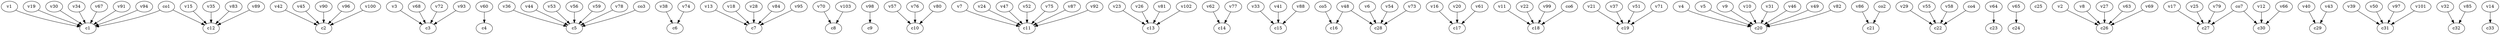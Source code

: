 strict digraph  {
c1;
c2;
c3;
c4;
c5;
c6;
c7;
c8;
c9;
c10;
c11;
c12;
c13;
c14;
c15;
c16;
c17;
c18;
c19;
c20;
c21;
c22;
c23;
c24;
c25;
c26;
c27;
c28;
c29;
c30;
c31;
c32;
c33;
v1;
v2;
v3;
v4;
v5;
v6;
v7;
v8;
v9;
v10;
v11;
v12;
v13;
v14;
v15;
v16;
v17;
v18;
v19;
v20;
v21;
v22;
v23;
v24;
v25;
v26;
v27;
v28;
v29;
v30;
v31;
v32;
v33;
v34;
v35;
v36;
v37;
v38;
v39;
v40;
v41;
v42;
v43;
v44;
v45;
v46;
v47;
v48;
v49;
v50;
v51;
v52;
v53;
v54;
v55;
v56;
v57;
v58;
v59;
v60;
v61;
v62;
v63;
v64;
v65;
v66;
v67;
v68;
v69;
v70;
v71;
v72;
v73;
v74;
v75;
v76;
v77;
v78;
v79;
v80;
v81;
v82;
v83;
v84;
v85;
v86;
v87;
v88;
v89;
v90;
v91;
v92;
v93;
v94;
v95;
v96;
v97;
v98;
v99;
v100;
v101;
v102;
v103;
co1;
co2;
co3;
co4;
co5;
co6;
co7;
v1 -> c1  [weight=1];
v2 -> c26  [weight=1];
v3 -> c3  [weight=1];
v4 -> c20  [weight=1];
v5 -> c20  [weight=1];
v6 -> c28  [weight=1];
v7 -> c11  [weight=1];
v8 -> c26  [weight=1];
v9 -> c20  [weight=1];
v10 -> c20  [weight=1];
v11 -> c18  [weight=1];
v12 -> c30  [weight=1];
v13 -> c7  [weight=1];
v14 -> c33  [weight=1];
v15 -> c12  [weight=1];
v16 -> c17  [weight=1];
v17 -> c27  [weight=1];
v18 -> c7  [weight=1];
v19 -> c1  [weight=1];
v20 -> c17  [weight=1];
v21 -> c19  [weight=1];
v22 -> c18  [weight=1];
v23 -> c13  [weight=1];
v24 -> c11  [weight=1];
v25 -> c27  [weight=1];
v26 -> c13  [weight=1];
v27 -> c26  [weight=1];
v28 -> c7  [weight=1];
v29 -> c22  [weight=1];
v30 -> c1  [weight=1];
v31 -> c20  [weight=1];
v32 -> c32  [weight=1];
v33 -> c15  [weight=1];
v34 -> c1  [weight=1];
v35 -> c12  [weight=1];
v36 -> c5  [weight=1];
v37 -> c19  [weight=1];
v38 -> c6  [weight=1];
v39 -> c31  [weight=1];
v40 -> c29  [weight=1];
v41 -> c15  [weight=1];
v42 -> c2  [weight=1];
v43 -> c29  [weight=1];
v44 -> c5  [weight=1];
v45 -> c2  [weight=1];
v46 -> c20  [weight=1];
v47 -> c11  [weight=1];
v48 -> c28  [weight=1];
v48 -> c16  [weight=1];
v49 -> c20  [weight=1];
v50 -> c31  [weight=1];
v51 -> c19  [weight=1];
v52 -> c11  [weight=1];
v53 -> c5  [weight=1];
v54 -> c28  [weight=1];
v55 -> c22  [weight=1];
v56 -> c5  [weight=1];
v57 -> c10  [weight=1];
v58 -> c22  [weight=1];
v59 -> c5  [weight=1];
v60 -> c4  [weight=1];
v61 -> c17  [weight=1];
v62 -> c14  [weight=1];
v63 -> c26  [weight=1];
v64 -> c23  [weight=1];
v65 -> c24  [weight=1];
v66 -> c30  [weight=1];
v67 -> c1  [weight=1];
v68 -> c3  [weight=1];
v69 -> c26  [weight=1];
v70 -> c8  [weight=1];
v71 -> c19  [weight=1];
v72 -> c3  [weight=1];
v73 -> c28  [weight=1];
v74 -> c6  [weight=1];
v75 -> c11  [weight=1];
v76 -> c10  [weight=1];
v77 -> c14  [weight=1];
v78 -> c5  [weight=1];
v79 -> c27  [weight=1];
v80 -> c10  [weight=1];
v81 -> c13  [weight=1];
v82 -> c20  [weight=1];
v83 -> c12  [weight=1];
v84 -> c7  [weight=1];
v85 -> c32  [weight=1];
v86 -> c21  [weight=1];
v87 -> c11  [weight=1];
v88 -> c15  [weight=1];
v89 -> c12  [weight=1];
v90 -> c2  [weight=1];
v91 -> c1  [weight=1];
v92 -> c11  [weight=1];
v93 -> c3  [weight=1];
v94 -> c1  [weight=1];
v95 -> c7  [weight=1];
v96 -> c2  [weight=1];
v97 -> c31  [weight=1];
v98 -> c9  [weight=1];
v99 -> c18  [weight=1];
v100 -> c2  [weight=1];
v101 -> c31  [weight=1];
v102 -> c13  [weight=1];
v103 -> c8  [weight=1];
co1 -> c12  [weight=1];
co1 -> c1  [weight=1];
co2 -> c21  [weight=1];
co3 -> c5  [weight=1];
co4 -> c22  [weight=1];
co5 -> c16  [weight=1];
co6 -> c18  [weight=1];
co7 -> c27  [weight=1];
co7 -> c30  [weight=1];
}
